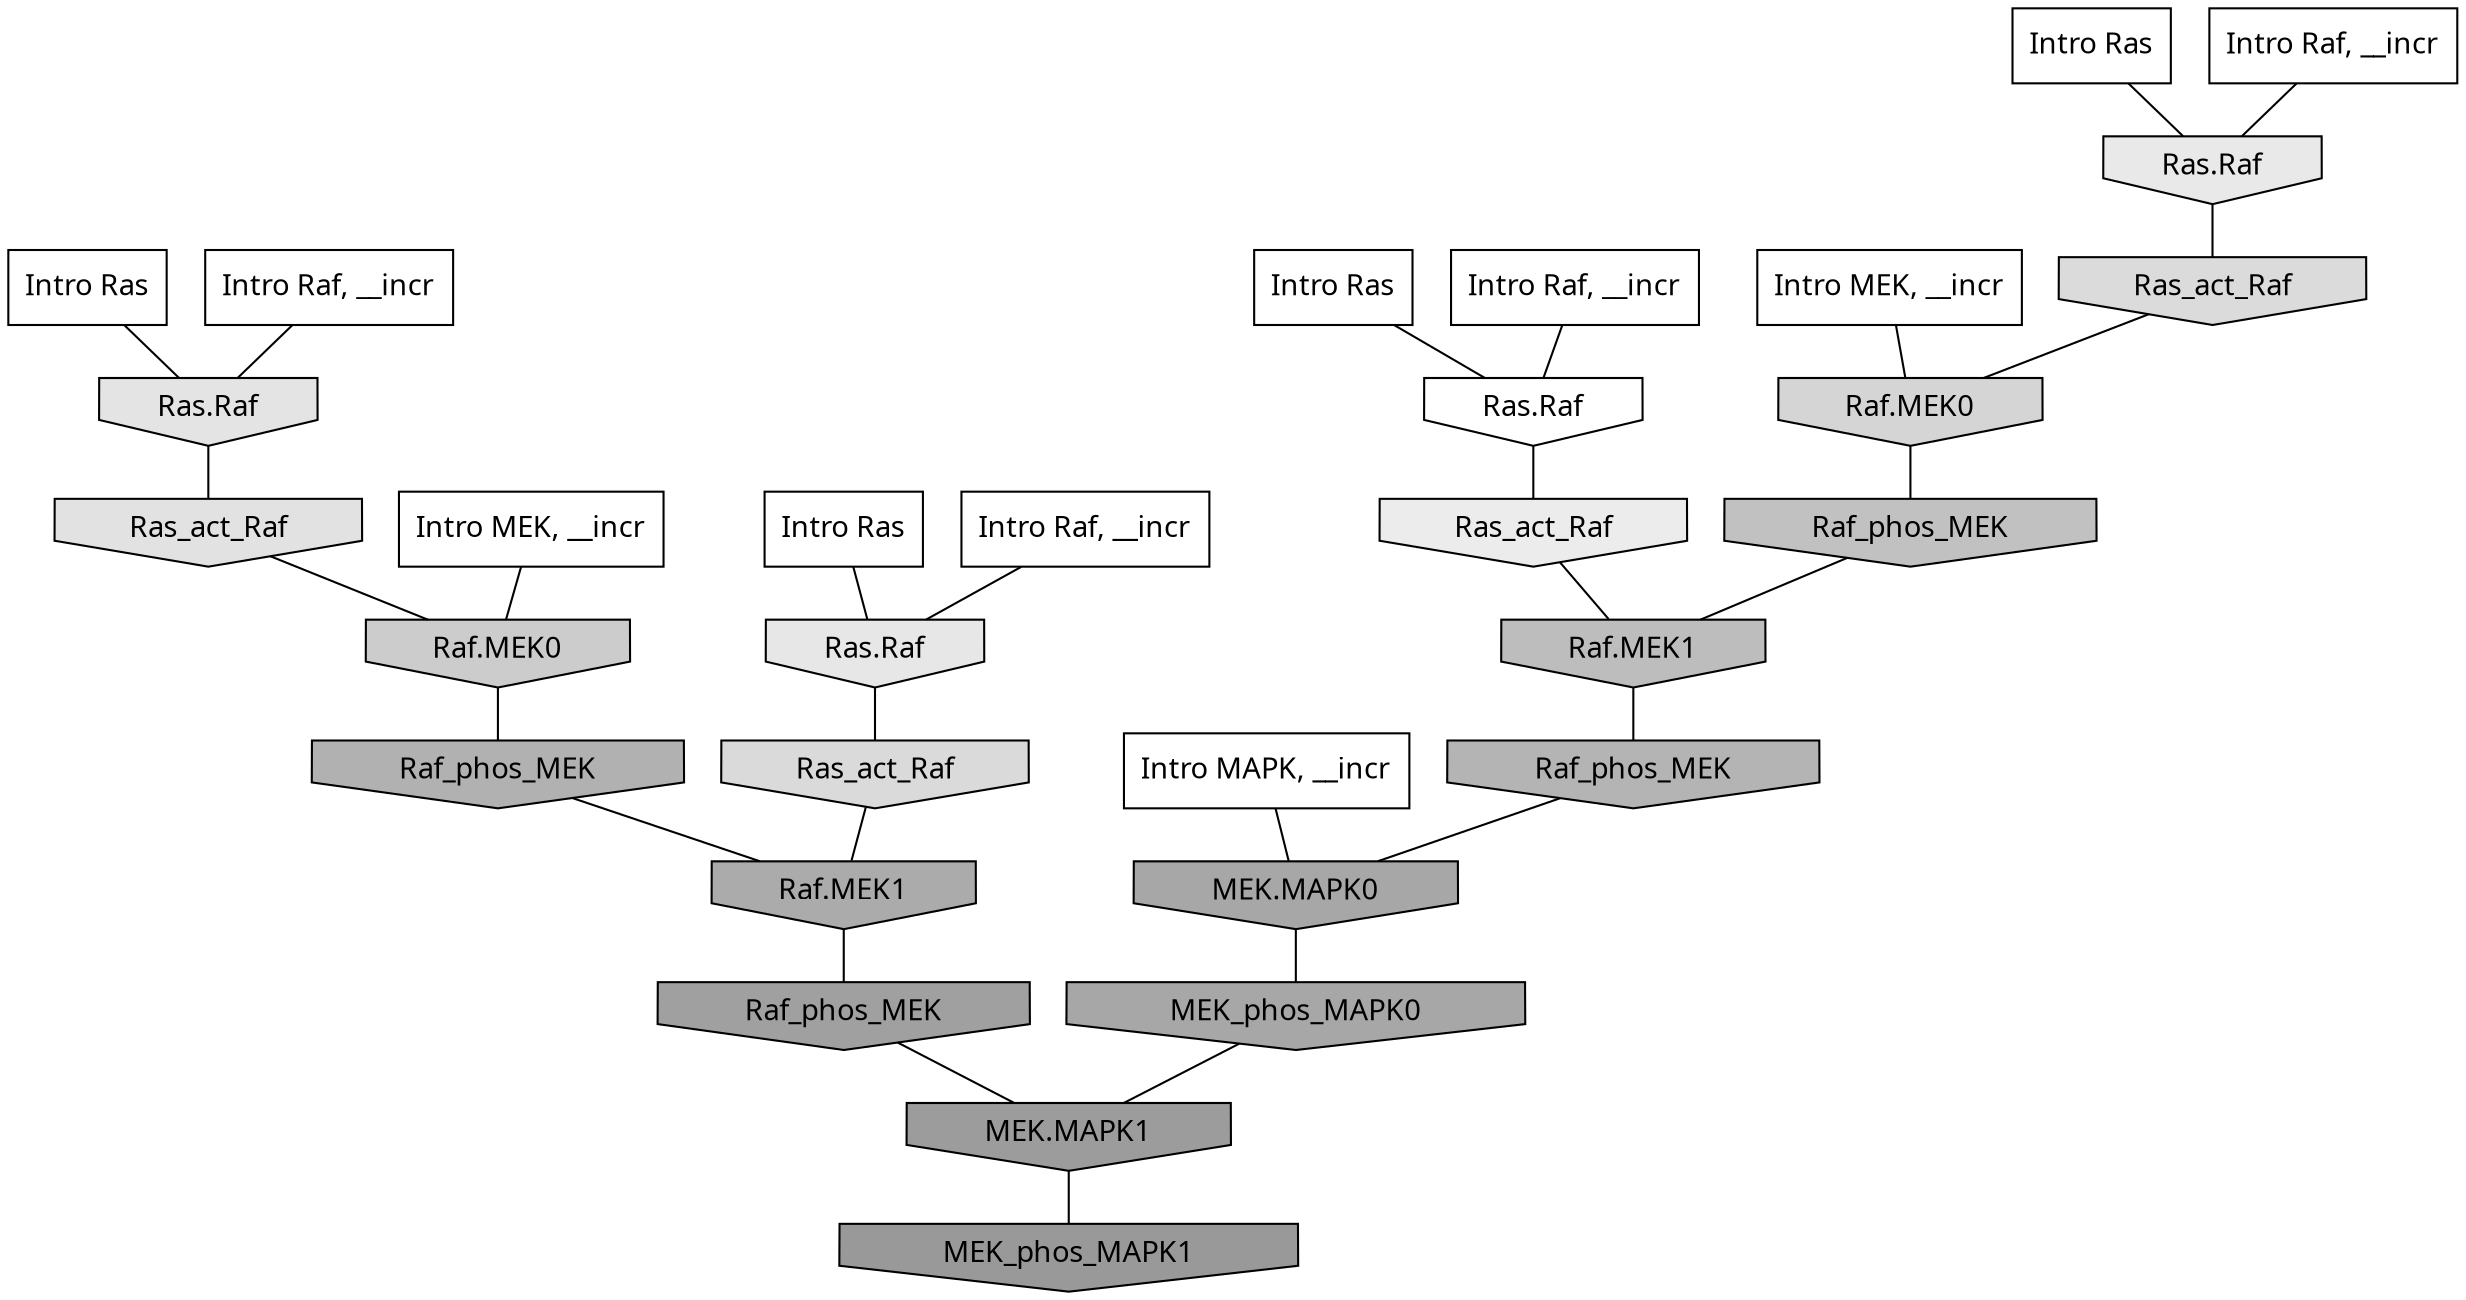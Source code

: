 digraph G{
  rankdir="TB";
  ranksep=0.30;
  node [fontname="CMU Serif"];
  edge [fontname="CMU Serif"];
  
  30 [label="Intro Ras", shape=rectangle, style=filled, fillcolor="0.000 0.000 1.000"]
  
  34 [label="Intro Ras", shape=rectangle, style=filled, fillcolor="0.000 0.000 1.000"]
  
  61 [label="Intro Ras", shape=rectangle, style=filled, fillcolor="0.000 0.000 1.000"]
  
  99 [label="Intro Ras", shape=rectangle, style=filled, fillcolor="0.000 0.000 1.000"]
  
  652 [label="Intro Raf, __incr", shape=rectangle, style=filled, fillcolor="0.000 0.000 1.000"]
  
  709 [label="Intro Raf, __incr", shape=rectangle, style=filled, fillcolor="0.000 0.000 1.000"]
  
  1007 [label="Intro Raf, __incr", shape=rectangle, style=filled, fillcolor="0.000 0.000 1.000"]
  
  1028 [label="Intro Raf, __incr", shape=rectangle, style=filled, fillcolor="0.000 0.000 1.000"]
  
  1439 [label="Intro MEK, __incr", shape=rectangle, style=filled, fillcolor="0.000 0.000 1.000"]
  
  1830 [label="Intro MEK, __incr", shape=rectangle, style=filled, fillcolor="0.000 0.000 1.000"]
  
  2299 [label="Intro MAPK, __incr", shape=rectangle, style=filled, fillcolor="0.000 0.000 1.000"]
  
  3282 [label="Ras.Raf", shape=invhouse, style=filled, fillcolor="0.000 0.000 1.000"]
  
  3793 [label="Ras_act_Raf", shape=invhouse, style=filled, fillcolor="0.000 0.000 0.923"]
  
  3921 [label="Ras.Raf", shape=invhouse, style=filled, fillcolor="0.000 0.000 0.911"]
  
  4022 [label="Ras.Raf", shape=invhouse, style=filled, fillcolor="0.000 0.000 0.905"]
  
  4154 [label="Ras.Raf", shape=invhouse, style=filled, fillcolor="0.000 0.000 0.893"]
  
  4228 [label="Ras_act_Raf", shape=invhouse, style=filled, fillcolor="0.000 0.000 0.886"]
  
  4558 [label="Ras_act_Raf", shape=invhouse, style=filled, fillcolor="0.000 0.000 0.858"]
  
  4619 [label="Ras_act_Raf", shape=invhouse, style=filled, fillcolor="0.000 0.000 0.852"]
  
  4866 [label="Raf.MEK0", shape=invhouse, style=filled, fillcolor="0.000 0.000 0.835"]
  
  5330 [label="Raf.MEK0", shape=invhouse, style=filled, fillcolor="0.000 0.000 0.800"]
  
  5955 [label="Raf_phos_MEK", shape=invhouse, style=filled, fillcolor="0.000 0.000 0.757"]
  
  6169 [label="Raf.MEK1", shape=invhouse, style=filled, fillcolor="0.000 0.000 0.742"]
  
  6896 [label="Raf_phos_MEK", shape=invhouse, style=filled, fillcolor="0.000 0.000 0.706"]
  
  7178 [label="Raf_phos_MEK", shape=invhouse, style=filled, fillcolor="0.000 0.000 0.694"]
  
  7824 [label="Raf.MEK1", shape=invhouse, style=filled, fillcolor="0.000 0.000 0.668"]
  
  8217 [label="MEK.MAPK0", shape=invhouse, style=filled, fillcolor="0.000 0.000 0.654"]
  
  8223 [label="MEK_phos_MAPK0", shape=invhouse, style=filled, fillcolor="0.000 0.000 0.654"]
  
  8919 [label="Raf_phos_MEK", shape=invhouse, style=filled, fillcolor="0.000 0.000 0.627"]
  
  9328 [label="MEK.MAPK1", shape=invhouse, style=filled, fillcolor="0.000 0.000 0.613"]
  
  9832 [label="MEK_phos_MAPK1", shape=invhouse, style=filled, fillcolor="0.000 0.000 0.600"]
  
  
  9328 -> 9832 [dir=none, color="0.000 0.000 0.000"] 
  8919 -> 9328 [dir=none, color="0.000 0.000 0.000"] 
  8223 -> 9328 [dir=none, color="0.000 0.000 0.000"] 
  8217 -> 8223 [dir=none, color="0.000 0.000 0.000"] 
  7824 -> 8919 [dir=none, color="0.000 0.000 0.000"] 
  7178 -> 7824 [dir=none, color="0.000 0.000 0.000"] 
  6896 -> 8217 [dir=none, color="0.000 0.000 0.000"] 
  6169 -> 6896 [dir=none, color="0.000 0.000 0.000"] 
  5955 -> 6169 [dir=none, color="0.000 0.000 0.000"] 
  5330 -> 7178 [dir=none, color="0.000 0.000 0.000"] 
  4866 -> 5955 [dir=none, color="0.000 0.000 0.000"] 
  4619 -> 7824 [dir=none, color="0.000 0.000 0.000"] 
  4558 -> 4866 [dir=none, color="0.000 0.000 0.000"] 
  4228 -> 5330 [dir=none, color="0.000 0.000 0.000"] 
  4154 -> 4228 [dir=none, color="0.000 0.000 0.000"] 
  4022 -> 4619 [dir=none, color="0.000 0.000 0.000"] 
  3921 -> 4558 [dir=none, color="0.000 0.000 0.000"] 
  3793 -> 6169 [dir=none, color="0.000 0.000 0.000"] 
  3282 -> 3793 [dir=none, color="0.000 0.000 0.000"] 
  2299 -> 8217 [dir=none, color="0.000 0.000 0.000"] 
  1830 -> 5330 [dir=none, color="0.000 0.000 0.000"] 
  1439 -> 4866 [dir=none, color="0.000 0.000 0.000"] 
  1028 -> 4022 [dir=none, color="0.000 0.000 0.000"] 
  1007 -> 3282 [dir=none, color="0.000 0.000 0.000"] 
  709 -> 4154 [dir=none, color="0.000 0.000 0.000"] 
  652 -> 3921 [dir=none, color="0.000 0.000 0.000"] 
  99 -> 3921 [dir=none, color="0.000 0.000 0.000"] 
  61 -> 4022 [dir=none, color="0.000 0.000 0.000"] 
  34 -> 3282 [dir=none, color="0.000 0.000 0.000"] 
  30 -> 4154 [dir=none, color="0.000 0.000 0.000"] 
  
  }
